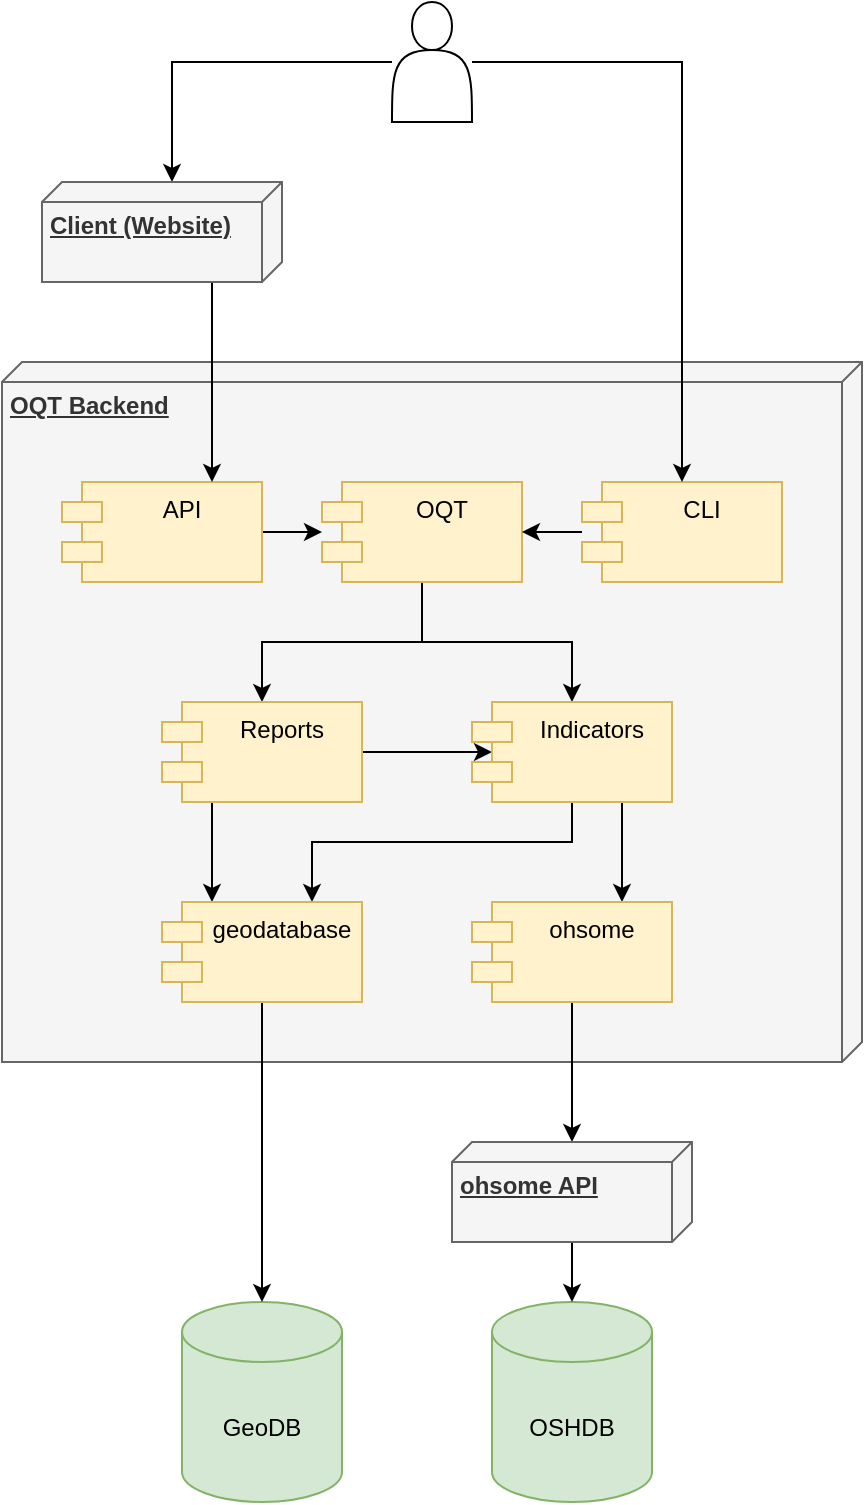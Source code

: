 <mxfile version="14.2.7" type="device"><diagram name="Page-1" id="5f0bae14-7c28-e335-631c-24af17079c00"><mxGraphModel dx="1422" dy="925" grid="1" gridSize="10" guides="1" tooltips="1" connect="1" arrows="1" fold="1" page="1" pageScale="1" pageWidth="1100" pageHeight="850" background="#ffffff" math="0" shadow="0"><root><mxCell id="0"/><mxCell id="1" parent="0"/><mxCell id="kQsZgYeemFJZX39HKId4-16" value="&lt;b&gt;OQT Backend&lt;/b&gt;" style="verticalAlign=top;align=left;spacingTop=8;spacingLeft=2;spacingRight=12;shape=cube;size=10;direction=south;fontStyle=4;html=1;fillColor=#f5f5f5;strokeColor=#666666;fontColor=#333333;" vertex="1" parent="1"><mxGeometry x="80" y="200" width="430" height="350" as="geometry"/></mxCell><mxCell id="kQsZgYeemFJZX39HKId4-8" style="edgeStyle=orthogonalEdgeStyle;rounded=0;orthogonalLoop=1;jettySize=auto;html=1;" edge="1" parent="1" source="kQsZgYeemFJZX39HKId4-5" target="kQsZgYeemFJZX39HKId4-6"><mxGeometry relative="1" as="geometry"/></mxCell><mxCell id="kQsZgYeemFJZX39HKId4-5" value="API" style="shape=module;align=left;spacingLeft=20;align=center;verticalAlign=top;fillColor=#fff2cc;strokeColor=#d6b656;" vertex="1" parent="1"><mxGeometry x="110" y="260" width="100" height="50" as="geometry"/></mxCell><mxCell id="kQsZgYeemFJZX39HKId4-32" style="edgeStyle=orthogonalEdgeStyle;rounded=0;orthogonalLoop=1;jettySize=auto;html=1;exitX=0.5;exitY=1;exitDx=0;exitDy=0;entryX=0.5;entryY=0;entryDx=0;entryDy=0;" edge="1" parent="1" source="kQsZgYeemFJZX39HKId4-6" target="kQsZgYeemFJZX39HKId4-11"><mxGeometry relative="1" as="geometry"/></mxCell><mxCell id="kQsZgYeemFJZX39HKId4-33" style="edgeStyle=orthogonalEdgeStyle;rounded=0;orthogonalLoop=1;jettySize=auto;html=1;exitX=0.5;exitY=1;exitDx=0;exitDy=0;" edge="1" parent="1" source="kQsZgYeemFJZX39HKId4-6" target="kQsZgYeemFJZX39HKId4-13"><mxGeometry relative="1" as="geometry"><mxPoint x="310" y="350" as="targetPoint"/></mxGeometry></mxCell><mxCell id="kQsZgYeemFJZX39HKId4-6" value="OQT" style="shape=module;align=left;spacingLeft=20;align=center;verticalAlign=top;fillColor=#fff2cc;strokeColor=#d6b656;" vertex="1" parent="1"><mxGeometry x="240" y="260" width="100" height="50" as="geometry"/></mxCell><mxCell id="kQsZgYeemFJZX39HKId4-10" style="edgeStyle=orthogonalEdgeStyle;rounded=0;orthogonalLoop=1;jettySize=auto;html=1;entryX=1;entryY=0.5;entryDx=0;entryDy=0;" edge="1" parent="1" source="kQsZgYeemFJZX39HKId4-7" target="kQsZgYeemFJZX39HKId4-6"><mxGeometry relative="1" as="geometry"/></mxCell><mxCell id="kQsZgYeemFJZX39HKId4-7" value="CLI" style="shape=module;align=left;spacingLeft=20;align=center;verticalAlign=top;fillColor=#fff2cc;strokeColor=#d6b656;" vertex="1" parent="1"><mxGeometry x="370" y="260" width="100" height="50" as="geometry"/></mxCell><mxCell id="kQsZgYeemFJZX39HKId4-29" style="edgeStyle=orthogonalEdgeStyle;rounded=0;orthogonalLoop=1;jettySize=auto;html=1;entryX=0.1;entryY=0.5;entryDx=0;entryDy=0;entryPerimeter=0;" edge="1" parent="1" source="kQsZgYeemFJZX39HKId4-11" target="kQsZgYeemFJZX39HKId4-13"><mxGeometry relative="1" as="geometry"/></mxCell><mxCell id="kQsZgYeemFJZX39HKId4-37" style="edgeStyle=orthogonalEdgeStyle;rounded=0;orthogonalLoop=1;jettySize=auto;html=1;exitX=0.25;exitY=1;exitDx=0;exitDy=0;entryX=0.25;entryY=0;entryDx=0;entryDy=0;" edge="1" parent="1" source="kQsZgYeemFJZX39HKId4-11" target="kQsZgYeemFJZX39HKId4-44"><mxGeometry relative="1" as="geometry"><mxPoint x="140" y="530" as="targetPoint"/></mxGeometry></mxCell><mxCell id="kQsZgYeemFJZX39HKId4-11" value="Reports" style="shape=module;align=left;spacingLeft=20;align=center;verticalAlign=top;fillColor=#fff2cc;strokeColor=#d6b656;" vertex="1" parent="1"><mxGeometry x="160" y="370" width="100" height="50" as="geometry"/></mxCell><mxCell id="kQsZgYeemFJZX39HKId4-27" value="" style="edgeStyle=orthogonalEdgeStyle;rounded=0;orthogonalLoop=1;jettySize=auto;html=1;entryX=0.75;entryY=0;entryDx=0;entryDy=0;exitX=0.75;exitY=1;exitDx=0;exitDy=0;" edge="1" parent="1" source="kQsZgYeemFJZX39HKId4-13" target="kQsZgYeemFJZX39HKId4-43"><mxGeometry relative="1" as="geometry"><mxPoint x="365" y="480" as="targetPoint"/><Array as="points"><mxPoint x="390" y="460"/><mxPoint x="390" y="460"/></Array></mxGeometry></mxCell><mxCell id="kQsZgYeemFJZX39HKId4-38" style="edgeStyle=orthogonalEdgeStyle;rounded=0;orthogonalLoop=1;jettySize=auto;html=1;exitX=0.5;exitY=1;exitDx=0;exitDy=0;entryX=0.75;entryY=0;entryDx=0;entryDy=0;" edge="1" parent="1" source="kQsZgYeemFJZX39HKId4-13" target="kQsZgYeemFJZX39HKId4-44"><mxGeometry relative="1" as="geometry"><mxPoint x="216.8" y="574.35" as="targetPoint"/><Array as="points"><mxPoint x="365" y="440"/><mxPoint x="235" y="440"/></Array></mxGeometry></mxCell><mxCell id="kQsZgYeemFJZX39HKId4-13" value="Indicators" style="shape=module;align=left;spacingLeft=20;align=center;verticalAlign=top;fillColor=#fff2cc;strokeColor=#d6b656;" vertex="1" parent="1"><mxGeometry x="315" y="370" width="100" height="50" as="geometry"/></mxCell><mxCell id="kQsZgYeemFJZX39HKId4-21" style="edgeStyle=orthogonalEdgeStyle;rounded=0;orthogonalLoop=1;jettySize=auto;html=1;entryX=0;entryY=0;entryDx=0;entryDy=55;entryPerimeter=0;" edge="1" parent="1" source="kQsZgYeemFJZX39HKId4-18" target="kQsZgYeemFJZX39HKId4-19"><mxGeometry relative="1" as="geometry"/></mxCell><mxCell id="kQsZgYeemFJZX39HKId4-22" style="edgeStyle=orthogonalEdgeStyle;rounded=0;orthogonalLoop=1;jettySize=auto;html=1;" edge="1" parent="1" source="kQsZgYeemFJZX39HKId4-18" target="kQsZgYeemFJZX39HKId4-7"><mxGeometry relative="1" as="geometry"/></mxCell><mxCell id="kQsZgYeemFJZX39HKId4-18" value="" style="shape=actor;whiteSpace=wrap;html=1;flipH=1;" vertex="1" parent="1"><mxGeometry x="275" y="20" width="40" height="60" as="geometry"/></mxCell><mxCell id="kQsZgYeemFJZX39HKId4-20" value="" style="rounded=0;orthogonalLoop=1;jettySize=auto;html=1;entryX=0.75;entryY=0;entryDx=0;entryDy=0;edgeStyle=elbowEdgeStyle;" edge="1" parent="1" source="kQsZgYeemFJZX39HKId4-19" target="kQsZgYeemFJZX39HKId4-5"><mxGeometry relative="1" as="geometry"/></mxCell><mxCell id="kQsZgYeemFJZX39HKId4-19" value="&lt;b&gt;Client (Website)&lt;/b&gt;" style="verticalAlign=top;align=left;spacingTop=8;spacingLeft=2;spacingRight=12;shape=cube;size=10;direction=south;fontStyle=4;html=1;fillColor=#f5f5f5;strokeColor=#666666;fontColor=#333333;" vertex="1" parent="1"><mxGeometry x="100" y="110" width="120" height="50" as="geometry"/></mxCell><mxCell id="kQsZgYeemFJZX39HKId4-24" value="OSHDB" style="shape=cylinder3;whiteSpace=wrap;html=1;boundedLbl=1;backgroundOutline=1;size=15;strokeColor=#82b366;fillColor=#d5e8d4;" vertex="1" parent="1"><mxGeometry x="325" y="670" width="80" height="100" as="geometry"/></mxCell><mxCell id="kQsZgYeemFJZX39HKId4-48" value="" style="edgeStyle=orthogonalEdgeStyle;rounded=0;orthogonalLoop=1;jettySize=auto;html=1;strokeColor=#000000;startArrow=classic;startFill=1;endArrow=none;endFill=0;" edge="1" parent="1" source="kQsZgYeemFJZX39HKId4-40" target="kQsZgYeemFJZX39HKId4-43"><mxGeometry relative="1" as="geometry"/></mxCell><mxCell id="kQsZgYeemFJZX39HKId4-54" value="" style="edgeStyle=orthogonalEdgeStyle;rounded=0;orthogonalLoop=1;jettySize=auto;html=1;startArrow=none;startFill=0;endArrow=classic;endFill=1;strokeColor=#000000;" edge="1" parent="1" source="kQsZgYeemFJZX39HKId4-40" target="kQsZgYeemFJZX39HKId4-24"><mxGeometry relative="1" as="geometry"/></mxCell><mxCell id="kQsZgYeemFJZX39HKId4-40" value="&lt;b&gt;ohsome API&lt;/b&gt;" style="verticalAlign=top;align=left;spacingTop=8;spacingLeft=2;spacingRight=12;shape=cube;size=10;direction=south;fontStyle=4;html=1;fillColor=#f5f5f5;strokeColor=#666666;fontColor=#333333;" vertex="1" parent="1"><mxGeometry x="305" y="590" width="120" height="50" as="geometry"/></mxCell><mxCell id="kQsZgYeemFJZX39HKId4-42" value="GeoDB" style="shape=cylinder3;whiteSpace=wrap;html=1;boundedLbl=1;backgroundOutline=1;size=15;strokeColor=#82b366;fillColor=#d5e8d4;" vertex="1" parent="1"><mxGeometry x="170" y="670" width="80" height="100" as="geometry"/></mxCell><mxCell id="kQsZgYeemFJZX39HKId4-43" value="ohsome" style="shape=module;align=left;spacingLeft=20;align=center;verticalAlign=top;fillColor=#fff2cc;strokeColor=#d6b656;" vertex="1" parent="1"><mxGeometry x="315" y="470" width="100" height="50" as="geometry"/></mxCell><mxCell id="kQsZgYeemFJZX39HKId4-45" style="edgeStyle=orthogonalEdgeStyle;rounded=0;orthogonalLoop=1;jettySize=auto;html=1;exitX=0.5;exitY=1;exitDx=0;exitDy=0;entryX=0.5;entryY=0;entryDx=0;entryDy=0;entryPerimeter=0;" edge="1" parent="1" source="kQsZgYeemFJZX39HKId4-44" target="kQsZgYeemFJZX39HKId4-42"><mxGeometry relative="1" as="geometry"/></mxCell><mxCell id="kQsZgYeemFJZX39HKId4-44" value="geodatabase" style="shape=module;align=left;spacingLeft=20;align=center;verticalAlign=top;fillColor=#fff2cc;strokeColor=#d6b656;" vertex="1" parent="1"><mxGeometry x="160" y="470" width="100" height="50" as="geometry"/></mxCell></root></mxGraphModel></diagram></mxfile>